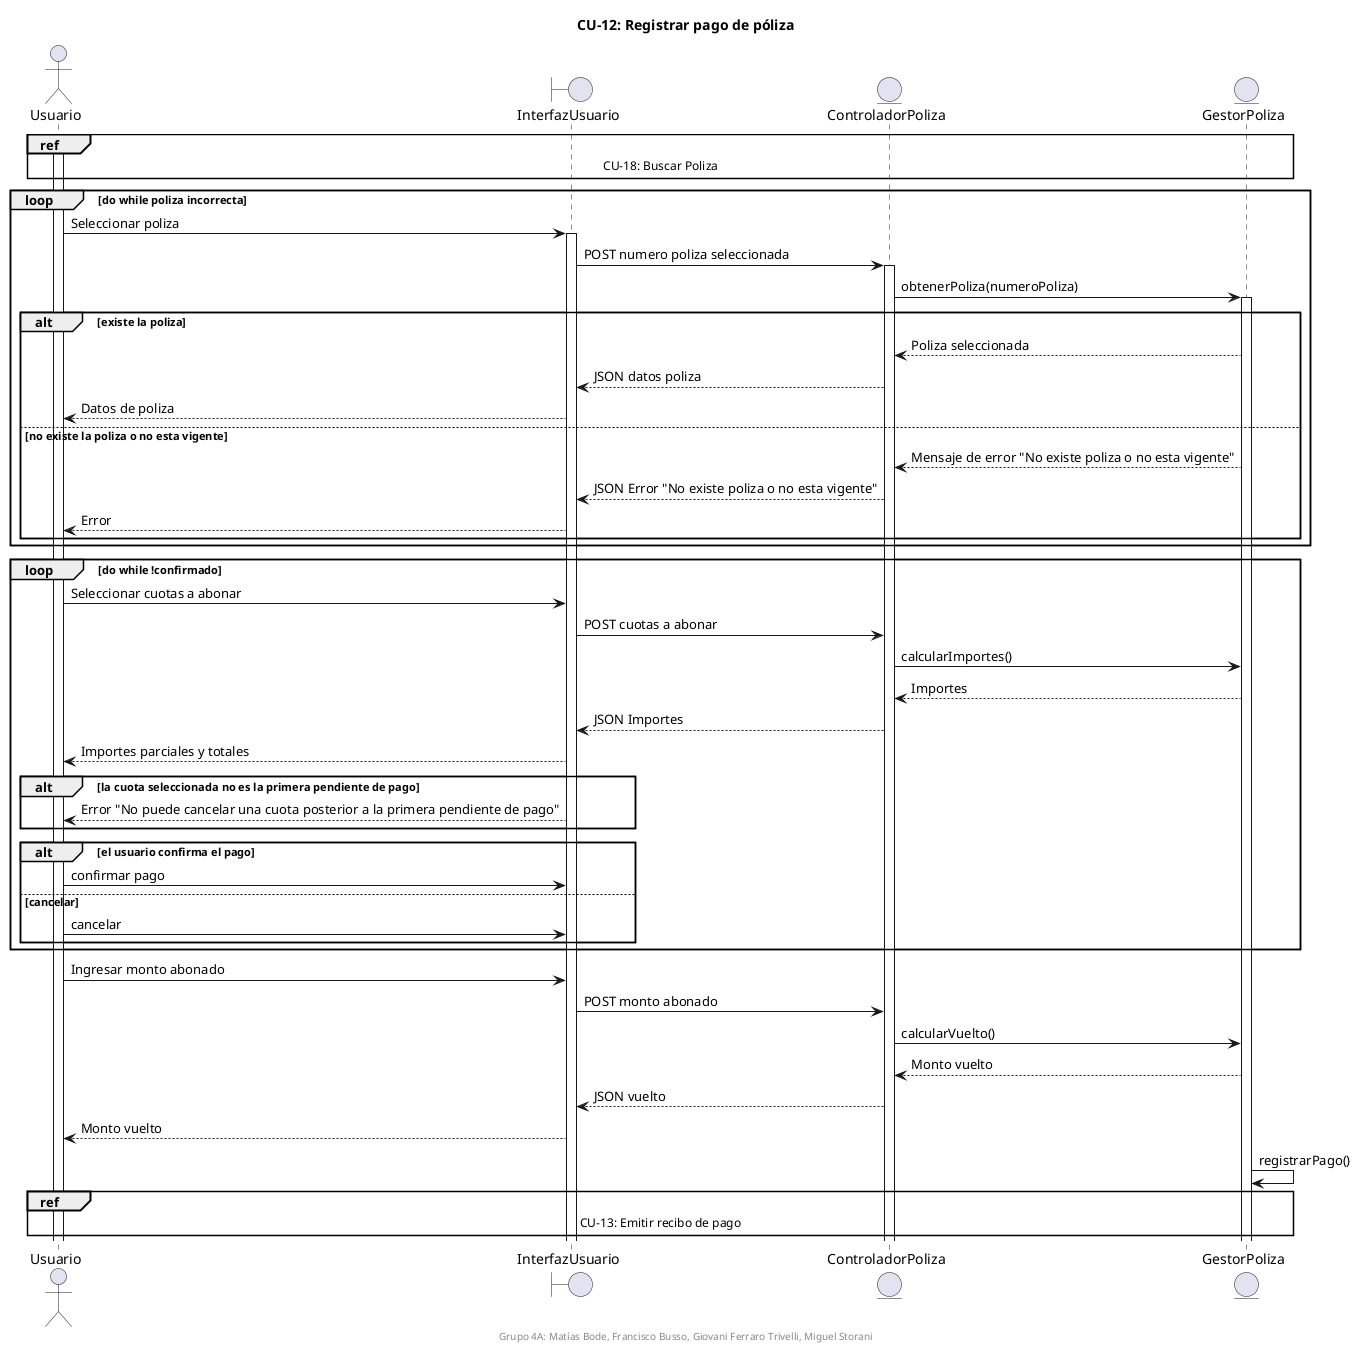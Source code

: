 @startuml CU-12

title CU-12: Registrar pago de póliza
center footer Grupo 4A: Matías Bode, Francisco Busso, Giovani Ferraro Trivelli, Miguel Storani

actor Usuario
boundary InterfazUsuario
entity ControladorPoliza
entity GestorPoliza

ref over Usuario, InterfazUsuario, ControladorPoliza, GestorPoliza
    CU-18: Buscar Poliza
end ref

loop do while poliza incorrecta
activate Usuario
Usuario -> InterfazUsuario : Seleccionar poliza
activate InterfazUsuario
InterfazUsuario -> ControladorPoliza : POST numero poliza seleccionada
activate ControladorPoliza
ControladorPoliza -> GestorPoliza : obtenerPoliza(numeroPoliza)
activate GestorPoliza
alt existe la poliza
ControladorPoliza <-- GestorPoliza : Poliza seleccionada
InterfazUsuario <-- ControladorPoliza : JSON datos poliza
Usuario <-- InterfazUsuario : Datos de poliza
else no existe la poliza o no esta vigente
ControladorPoliza <-- GestorPoliza : Mensaje de error "No existe poliza o no esta vigente"
InterfazUsuario <-- ControladorPoliza : JSON Error "No existe poliza o no esta vigente"
Usuario <-- InterfazUsuario : Error 
end
end
loop do while !confirmado
Usuario -> InterfazUsuario : Seleccionar cuotas a abonar
InterfazUsuario -> ControladorPoliza : POST cuotas a abonar
ControladorPoliza -> GestorPoliza : calcularImportes()
ControladorPoliza <-- GestorPoliza : Importes
InterfazUsuario <-- ControladorPoliza : JSON Importes
Usuario <-- InterfazUsuario : Importes parciales y totales
alt la cuota seleccionada no es la primera pendiente de pago
Usuario <-- InterfazUsuario : Error "No puede cancelar una cuota posterior a la primera pendiente de pago"
end
alt el usuario confirma el pago
Usuario -> InterfazUsuario : confirmar pago
else cancelar
Usuario -> InterfazUsuario : cancelar
end
end
Usuario -> InterfazUsuario : Ingresar monto abonado
InterfazUsuario -> ControladorPoliza : POST monto abonado
ControladorPoliza -> GestorPoliza : calcularVuelto()
ControladorPoliza <-- GestorPoliza : Monto vuelto
InterfazUsuario <-- ControladorPoliza : JSON vuelto
Usuario <-- InterfazUsuario : Monto vuelto
GestorPoliza -> GestorPoliza : registrarPago()

ref over Usuario, InterfazUsuario, ControladorPoliza, GestorPoliza
    CU-13: Emitir recibo de pago
end ref

@enduml